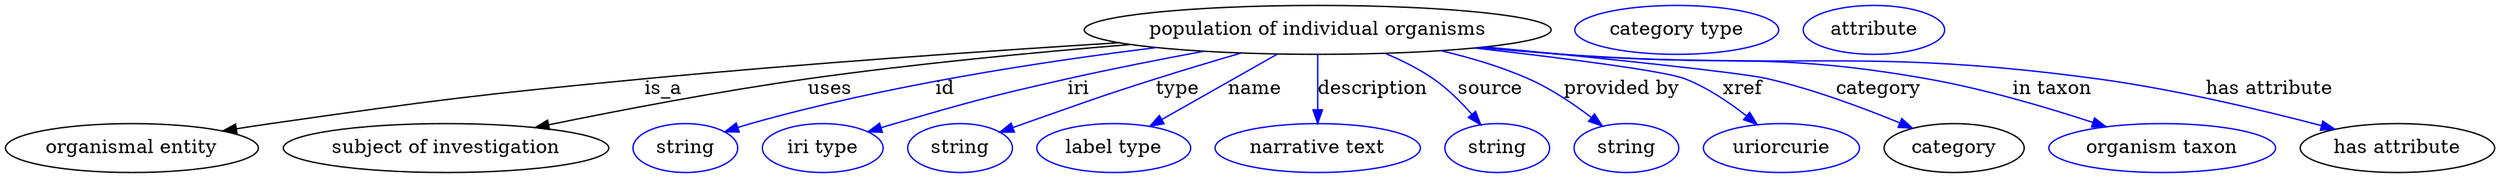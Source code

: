digraph {
	graph [bb="0,0,1830.4,123"];
	node [label="\N"];
	"population of individual organisms"	[height=0.5,
		label="population of individual organisms",
		pos="964.94,105",
		width=4.7662];
	"organismal entity"	[height=0.5,
		pos="92.942,18",
		width=2.5817];
	"population of individual organisms" -> "organismal entity"	[label=is_a,
		lp="483.94,61.5",
		pos="e,159.81,30.594 818.86,95.55 720.21,89.383 587.12,80.166 469.94,69 347.4,57.322 316.8,53.457 194.94,36 186.77,34.829 178.24,33.53 \
169.74,32.186"];
	"subject of investigation"	[height=0.5,
		pos="323.94,18",
		width=3.3219];
	"population of individual organisms" -> "subject of investigation"	[label=uses,
		lp="606.44,61.5",
		pos="e,389.52,33.084 827,94.203 755.99,88.382 668.13,79.973 589.94,69 525.35,59.935 452.6,46.001 399.53,35.143"];
	id	[color=blue,
		height=0.5,
		label=string,
		pos="499.94,18",
		width=1.0652];
	"population of individual organisms" -> id	[color=blue,
		label=id,
		lp="690.94,61.5",
		pos="e,528.94,29.948 846.09,91.934 761.79,81.611 646.58,63.909 547.94,36 544.84,35.121 541.64,34.148 538.44,33.124",
		style=solid];
	iri	[color=blue,
		height=0.5,
		label="iri type",
		pos="600.94,18",
		width=1.2277];
	"population of individual organisms" -> iri	[color=blue,
		label=iri,
		lp="788.94,61.5",
		pos="e,634.57,29.865 880.88,89.257 849.43,83.414 813.45,76.341 780.94,69 724.47,56.251 710.57,52.03 654.94,36 651.43,34.988 647.8,33.911 \
644.16,32.81",
		style=solid];
	type	[color=blue,
		height=0.5,
		label=string,
		pos="701.94,18",
		width=1.0652];
	"population of individual organisms" -> type	[color=blue,
		label=type,
		lp="861.94,61.5",
		pos="e,731.24,29.697 908.5,87.924 888.67,82.136 866.26,75.442 845.94,69 802.53,55.239 791.91,51.079 748.94,36 746.26,35.057 743.49,34.077 \
740.7,33.084",
		style=solid];
	name	[color=blue,
		height=0.5,
		label="label type",
		pos="814.94,18",
		width=1.5707];
	"population of individual organisms" -> name	[color=blue,
		label=name,
		lp="918.94,61.5",
		pos="e,841.5,34.049 935.31,87.207 910.87,73.357 876.13,53.674 850.25,39.01",
		style=solid];
	description	[color=blue,
		height=0.5,
		label="narrative text",
		pos="964.94,18",
		width=2.0943];
	"population of individual organisms" -> description	[color=blue,
		label=description,
		lp="1005.4,61.5",
		pos="e,964.94,36.175 964.94,86.799 964.94,75.163 964.94,59.548 964.94,46.237",
		style=solid];
	source	[color=blue,
		height=0.5,
		label=string,
		pos="1096.9,18",
		width=1.0652];
	"population of individual organisms" -> source	[color=blue,
		label=source,
		lp="1091.9,61.5",
		pos="e,1084.8,35.129 1014.9,87.579 1026.9,82.534 1039.3,76.336 1049.9,69 1060.4,61.784 1070.3,51.893 1078.3,42.813",
		style=solid];
	"provided by"	[color=blue,
		height=0.5,
		label=string,
		pos="1191.9,18",
		width=1.0652];
	"population of individual organisms" -> "provided by"	[color=blue,
		label="provided by",
		lp="1188.4,61.5",
		pos="e,1174.5,34.036 1055.8,89.626 1077.3,84.556 1099.9,77.833 1119.9,69 1136.5,61.709 1153.2,50.399 1166.4,40.379",
		style=solid];
	xref	[color=blue,
		height=0.5,
		label=uriorcurie,
		pos="1305.9,18",
		width=1.5887];
	"population of individual organisms" -> xref	[color=blue,
		label=xref,
		lp="1277.4,61.5",
		pos="e,1288.1,35.295 1080.4,91.643 1146.9,84.064 1220.2,74.744 1234.9,69 1251.3,62.629 1267.5,51.704 1280.2,41.688",
		style=solid];
	category	[height=0.5,
		pos="1432.9,18",
		width=1.4263];
	"population of individual organisms" -> category	[color=blue,
		label=category,
		lp="1377.4,61.5",
		pos="e,1402.6,32.523 1088.4,92.417 1173.8,84.146 1275.7,73.687 1295.9,69 1329.6,61.214 1366.2,47.55 1393.1,36.472",
		style=solid];
	"in taxon"	[color=blue,
		height=0.5,
		label="organism taxon",
		pos="1585.9,18",
		width=2.3109];
	"population of individual organisms" -> "in taxon"	[color=blue,
		label="in taxon",
		lp="1504.9,61.5",
		pos="e,1544.6,33.671 1085.4,92.164 1105.3,90.343 1125.7,88.555 1144.9,87 1263.9,77.387 1295.4,89.692 1412.9,69 1454.7,61.651 1500.8,48.057 \
1534.9,36.897",
		style=solid];
	"has attribute"	[height=0.5,
		pos="1758.9,18",
		width=1.9859];
	"population of individual organisms" -> "has attribute"	[color=blue,
		label="has attribute",
		lp="1664.9,61.5",
		pos="e,1712.8,31.944 1083.5,91.983 1104,90.142 1125.1,88.393 1144.9,87 1319.4,74.776 1364.7,92.383 1537.9,69 1594.8,61.321 1658.7,46.145 \
1703.1,34.516",
		style=solid];
	"named thing_category"	[color=blue,
		height=0.5,
		label="category type",
		pos="1228.9,105",
		width=2.0762];
	"organismal entity_has attribute"	[color=blue,
		height=0.5,
		label=attribute,
		pos="1373.9,105",
		width=1.4443];
}

